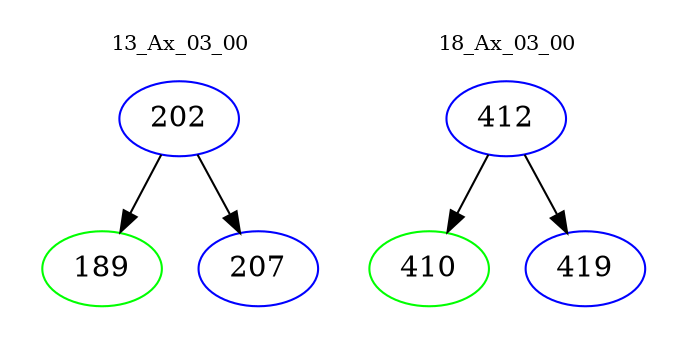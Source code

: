 digraph{
subgraph cluster_0 {
color = white
label = "13_Ax_03_00";
fontsize=10;
T0_202 [label="202", color="blue"]
T0_202 -> T0_189 [color="black"]
T0_189 [label="189", color="green"]
T0_202 -> T0_207 [color="black"]
T0_207 [label="207", color="blue"]
}
subgraph cluster_1 {
color = white
label = "18_Ax_03_00";
fontsize=10;
T1_412 [label="412", color="blue"]
T1_412 -> T1_410 [color="black"]
T1_410 [label="410", color="green"]
T1_412 -> T1_419 [color="black"]
T1_419 [label="419", color="blue"]
}
}
